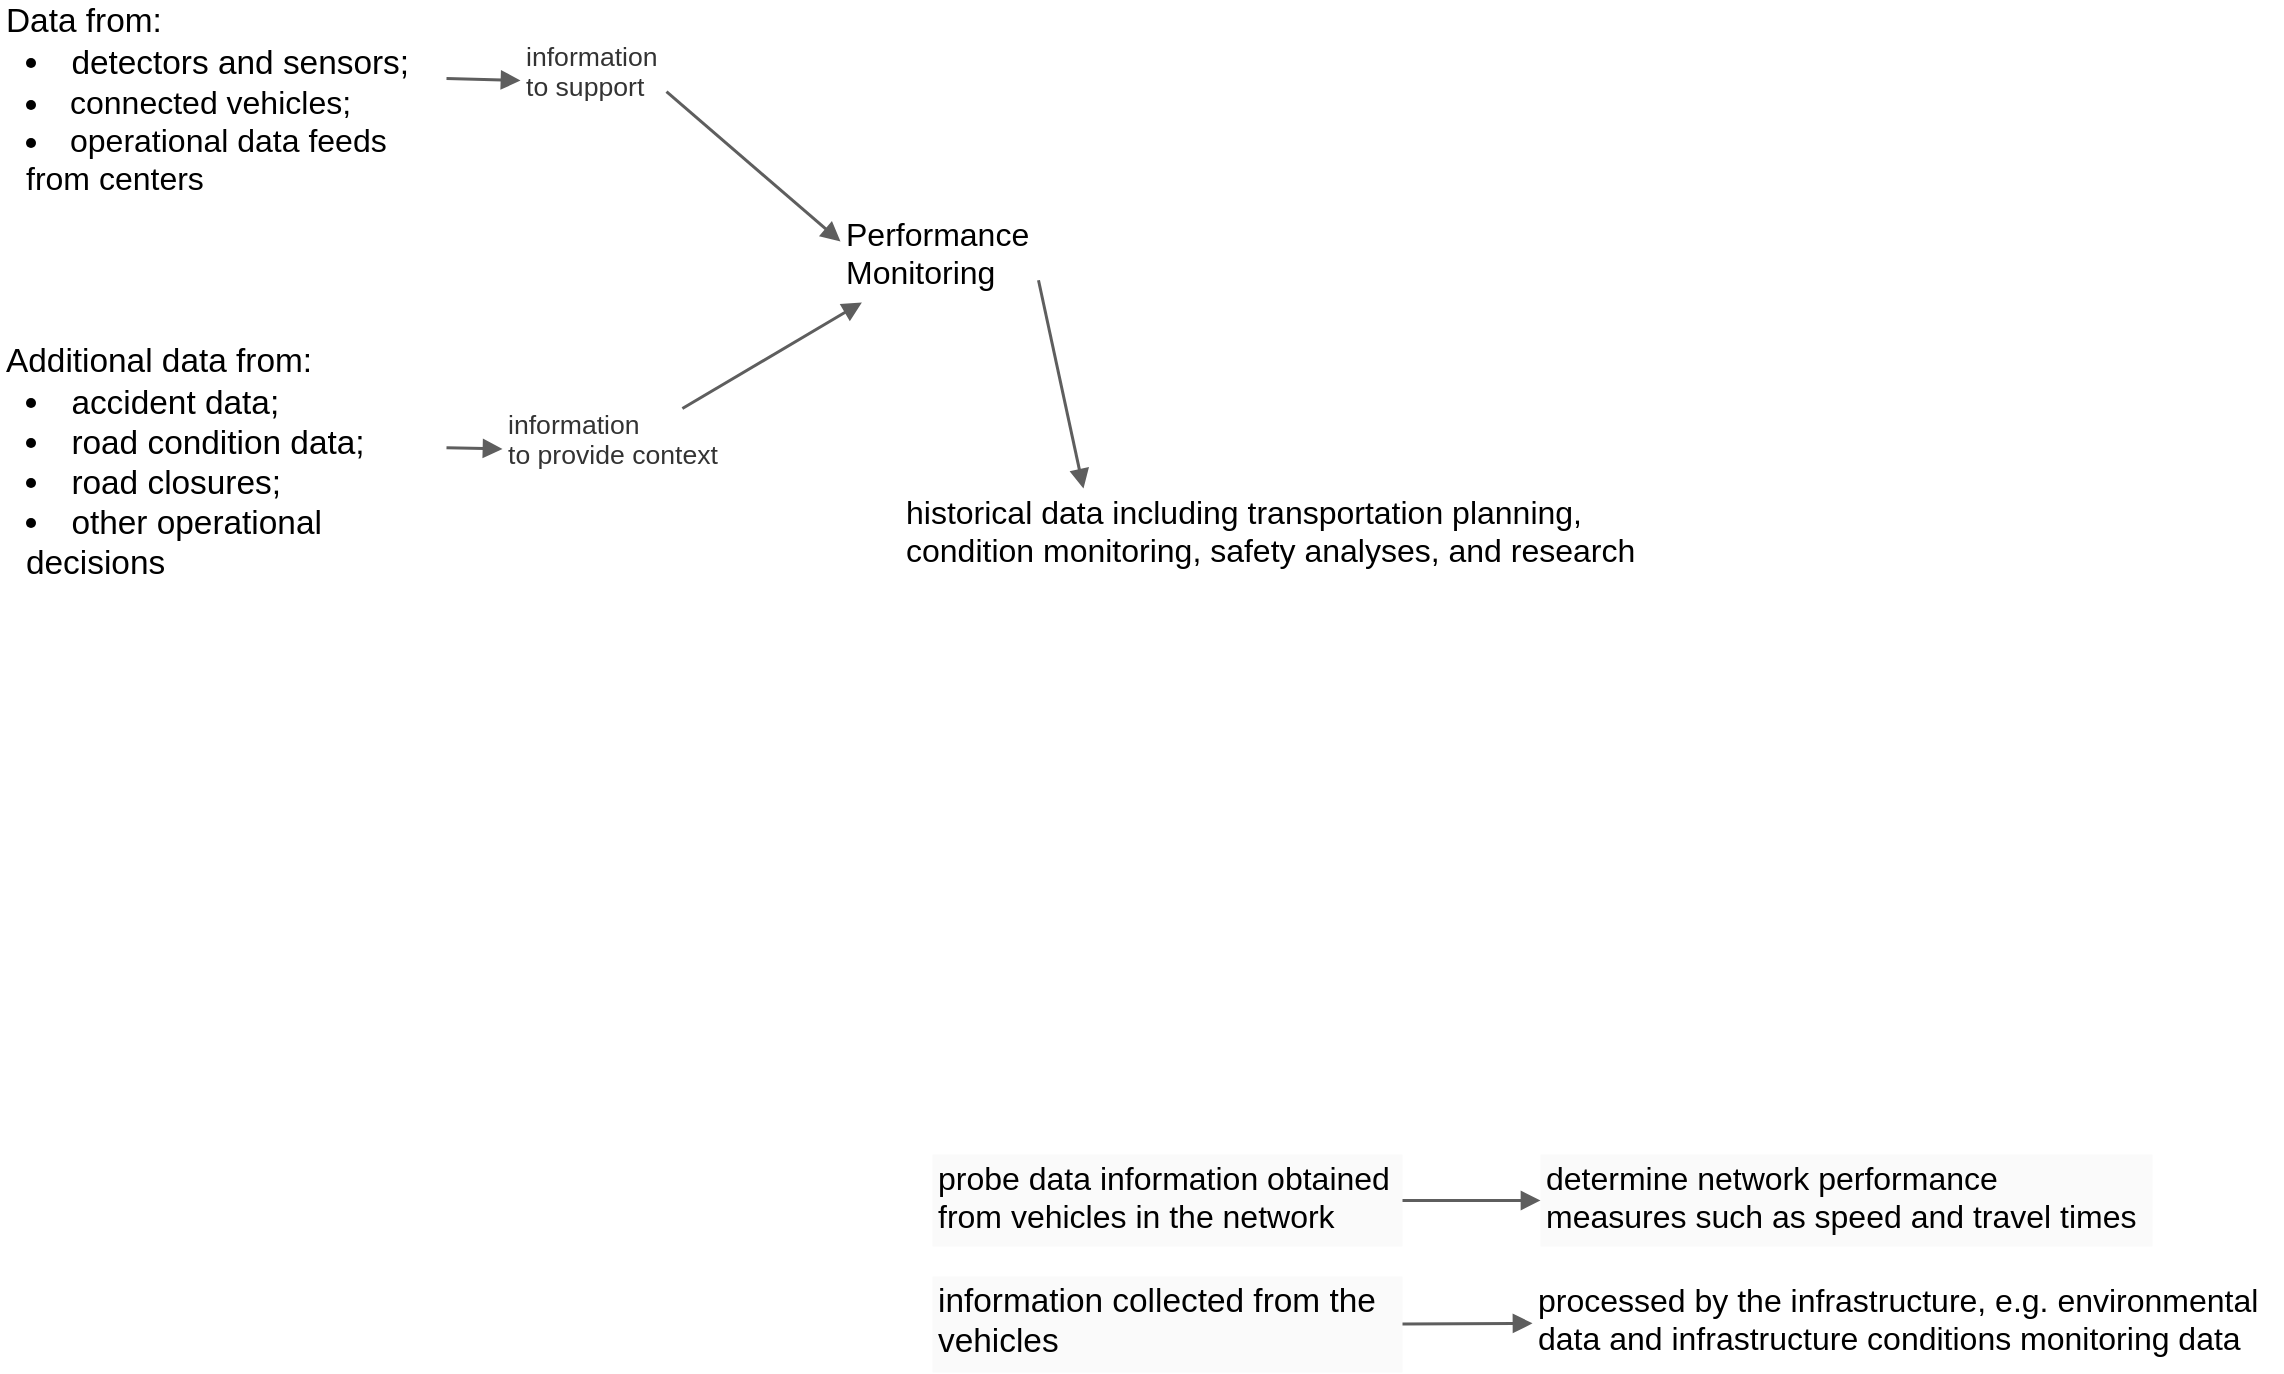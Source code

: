 <mxfile version="21.2.7" type="github">
  <diagram id="C5RBs43oDa-KdzZeNtuy" name="Page-1">
    <mxGraphModel dx="980" dy="565" grid="1" gridSize="10" guides="1" tooltips="1" connect="1" arrows="1" fold="1" page="1" pageScale="1" pageWidth="827" pageHeight="1169" math="0" shadow="0">
      <root>
        <mxCell id="WIyWlLk6GJQsqaUBKTNV-0" />
        <mxCell id="WIyWlLk6GJQsqaUBKTNV-1" parent="WIyWlLk6GJQsqaUBKTNV-0" />
        <mxCell id="7QaLDU8cvigFUDiIewAa-0" value="&lt;div style=&quot;display: flex; justify-content: flex-start; text-align: left; align-items: baseline; font-size: 0; line-height: 1.25;margin-top: -2px;&quot;&gt;&lt;span&gt;&lt;span style=&quot;font-size:16.7px;color:#000000;&quot;&gt;Data from:&#xa;&lt;/span&gt;&lt;/span&gt;&lt;/div&gt;&lt;ul style=&quot;margin: 0px; padding-left: 10px;list-style-position: inside; list-style-type:disc&quot;&gt;&lt;li style=&quot;text-align:left;color:#000000;font-size:16.7px;&quot;&gt;&lt;span style=&quot;margin-left: 0px;margin-top: -2px;&quot;&gt;&lt;span style=&quot;font-size:16.7px;color:#000000;&quot;&gt;detectors and sensors;&lt;/span&gt;&lt;/span&gt;&lt;/li&gt;&lt;li style=&quot;text-align:left;color:#000000;font-size:16px;&quot;&gt;&lt;span style=&quot;margin-left: 0px;margin-top: -2px;&quot;&gt;&lt;span style=&quot;font-size:13px;color:#000000;&quot;&gt;&lt;span style=&quot;font-size:16px;color:#000000;&quot;&gt;connected vehicles;&lt;/span&gt;&lt;/span&gt;&lt;/span&gt;&lt;/li&gt;&lt;li style=&quot;text-align:left;color:#000000;font-size:16px;&quot;&gt;&lt;span style=&quot;margin-left: 0px;margin-top: -2px;&quot;&gt;&lt;span style=&quot;font-size:16px;color:#000000;&quot;&gt;operational data feeds from centers&lt;/span&gt;&lt;/span&gt;&lt;/li&gt;&lt;/ul&gt;" style="html=1;overflow=block;blockSpacing=1;whiteSpace=wrap;fontSize=13;align=left;spacing=3.8;verticalAlign=top;strokeColor=none;fillOpacity=100;fillColor=none;strokeWidth=0;lucidId=_QgUcoLPHOwQ;" vertex="1" parent="WIyWlLk6GJQsqaUBKTNV-1">
          <mxGeometry x="50" y="190" width="223" height="105" as="geometry" />
        </mxCell>
        <mxCell id="7QaLDU8cvigFUDiIewAa-1" value="Performance&#xa;Monitoring" style="html=1;overflow=block;blockSpacing=1;whiteSpace=wrap;fontSize=16;fontColor=default;align=left;spacing=3.8;verticalAlign=top;strokeColor=none;fillOpacity=100;fillColor=none;strokeWidth=0;lucidId=rTgUIsVSYfn.;" vertex="1" parent="WIyWlLk6GJQsqaUBKTNV-1">
          <mxGeometry x="470" y="295" width="99" height="46" as="geometry" />
        </mxCell>
        <mxCell id="7QaLDU8cvigFUDiIewAa-2" value="historical data including transportation planning, condition monitoring, safety analyses, and research" style="html=1;overflow=block;blockSpacing=1;whiteSpace=wrap;fontSize=16;fontColor=default;align=left;spacing=3.8;verticalAlign=top;strokeColor=none;fillOpacity=100;fillColor=none;strokeWidth=0;lucidId=RTgU5cvCFU41;" vertex="1" parent="WIyWlLk6GJQsqaUBKTNV-1">
          <mxGeometry x="500" y="434" width="375" height="46" as="geometry" />
        </mxCell>
        <mxCell id="7QaLDU8cvigFUDiIewAa-3" value="&lt;div style=&quot;display: flex; justify-content: flex-start; text-align: left; align-items: baseline; font-size: 0; line-height: 1.25;margin-top: -2px;&quot;&gt;&lt;span&gt;&lt;span style=&quot;font-size:16.7px;color:#000000;&quot;&gt;Additional data from: &#xa;&lt;/span&gt;&lt;/span&gt;&lt;/div&gt;&lt;ul style=&quot;margin: 0px; padding-left: 10px;list-style-position: inside; list-style-type:disc&quot;&gt;&lt;li style=&quot;text-align:left;color:#000000;font-size:16.7px;&quot;&gt;&lt;span style=&quot;margin-left: 0px;margin-top: -2px;&quot;&gt;&lt;span style=&quot;font-size:16.7px;color:#000000;&quot;&gt;accident data;&lt;/span&gt;&lt;/span&gt;&lt;/li&gt;&lt;li style=&quot;text-align:left;color:#000000;font-size:16.7px;&quot;&gt;&lt;span style=&quot;margin-left: 0px;margin-top: -2px;&quot;&gt;&lt;span style=&quot;font-size:16.7px;color:#000000;&quot;&gt;road condition data;&lt;/span&gt;&lt;/span&gt;&lt;/li&gt;&lt;li style=&quot;text-align:left;color:#000000;font-size:16.7px;&quot;&gt;&lt;span style=&quot;margin-left: 0px;margin-top: -2px;&quot;&gt;&lt;span style=&quot;font-size:16.7px;color:#000000;&quot;&gt;road closures;&lt;/span&gt;&lt;/span&gt;&lt;/li&gt;&lt;li style=&quot;text-align:left;color:#000000;font-size:16.7px;&quot;&gt;&lt;span style=&quot;margin-left: 0px;margin-top: -2px;&quot;&gt;&lt;span style=&quot;font-size:16.7px;color:#000000;&quot;&gt;other operational decisions&lt;/span&gt;&lt;/span&gt;&lt;/li&gt;&lt;/ul&gt;" style="html=1;overflow=block;blockSpacing=1;whiteSpace=wrap;fontSize=13;align=left;spacing=3.8;verticalAlign=top;strokeColor=none;fillOpacity=100;fillColor=none;strokeWidth=0;lucidId=EUgUkxcItkF_;" vertex="1" parent="WIyWlLk6GJQsqaUBKTNV-1">
          <mxGeometry x="50" y="360" width="223" height="108" as="geometry" />
        </mxCell>
        <mxCell id="7QaLDU8cvigFUDiIewAa-4" value="" style="html=1;jettySize=18;whiteSpace=wrap;fontSize=13;strokeColor=#5E5E5E;strokeWidth=1.5;rounded=0;startArrow=none;endArrow=block;endFill=1;exitX=1;exitY=0.758;exitPerimeter=0;entryX=0.244;entryY=0;entryPerimeter=0;lucidId=sWgUim-EBDGg;" edge="1" parent="WIyWlLk6GJQsqaUBKTNV-1" source="7QaLDU8cvigFUDiIewAa-1" target="7QaLDU8cvigFUDiIewAa-2">
          <mxGeometry width="100" height="100" relative="1" as="geometry">
            <Array as="points" />
          </mxGeometry>
        </mxCell>
        <mxCell id="7QaLDU8cvigFUDiIewAa-5" value="" style="html=1;jettySize=18;whiteSpace=wrap;fontSize=13;strokeColor=#5E5E5E;strokeWidth=1.5;rounded=0;startArrow=none;endArrow=block;endFill=1;exitX=1;exitY=0.496;exitPerimeter=0;entryX=0;entryY=0.505;entryPerimeter=0;lucidId=xWgUzvADoMYj;" edge="1" parent="WIyWlLk6GJQsqaUBKTNV-1" source="7QaLDU8cvigFUDiIewAa-3" target="7QaLDU8cvigFUDiIewAa-10">
          <mxGeometry width="100" height="100" relative="1" as="geometry">
            <Array as="points" />
          </mxGeometry>
        </mxCell>
        <mxCell id="7QaLDU8cvigFUDiIewAa-6" value="" style="html=1;jettySize=18;whiteSpace=wrap;fontSize=13;strokeColor=#5E5E5E;strokeWidth=1.5;rounded=0;startArrow=none;endArrow=block;endFill=1;exitX=1;exitY=0.371;exitPerimeter=0;entryX=0;entryY=0.5;entryPerimeter=0;lucidId=yZgUfU.D24RM;" edge="1" parent="WIyWlLk6GJQsqaUBKTNV-1" source="7QaLDU8cvigFUDiIewAa-0" target="7QaLDU8cvigFUDiIewAa-8">
          <mxGeometry width="100" height="100" relative="1" as="geometry">
            <Array as="points" />
          </mxGeometry>
        </mxCell>
        <mxCell id="7QaLDU8cvigFUDiIewAa-7" value="probe data information obtained from vehicles in the network" style="html=1;overflow=block;blockSpacing=1;whiteSpace=wrap;fontSize=16;fontColor=default;align=left;spacing=3.8;verticalAlign=top;strokeColor=none;fillOpacity=100;fillColor=#fafafa;strokeWidth=0;lucidId=e2gUqYonG3LM;" vertex="1" parent="WIyWlLk6GJQsqaUBKTNV-1">
          <mxGeometry x="516" y="767" width="235" height="46" as="geometry" />
        </mxCell>
        <mxCell id="7QaLDU8cvigFUDiIewAa-8" value="&lt;div style=&quot;display: flex; justify-content: flex-start; text-align: left; align-items: baseline; font-size: 0; line-height: 1.25;margin-top: -2px;&quot;&gt;&lt;span&gt;&lt;span style=&quot;font-size:13.3px;color:#333333;&quot;&gt;information&#xa;&lt;/span&gt;&lt;/span&gt;&lt;/div&gt;&lt;div style=&quot;display: flex; justify-content: flex-start; text-align: left; align-items: baseline; font-size: 0; line-height: 1.25;margin-top: -2px;&quot;&gt;&lt;span&gt;&lt;span style=&quot;font-size:13.3px;color:#333333;&quot;&gt;to support&lt;/span&gt;&lt;/span&gt;&lt;/div&gt;" style="html=1;overflow=block;blockSpacing=1;whiteSpace=wrap;fontSize=13;align=left;spacing=3.8;verticalAlign=top;strokeColor=none;fillOpacity=0;fillColor=#ffffff;strokeWidth=0;lucidId=r2gUvU_KWVw2;" vertex="1" parent="WIyWlLk6GJQsqaUBKTNV-1">
          <mxGeometry x="310" y="210" width="73" height="40" as="geometry" />
        </mxCell>
        <mxCell id="7QaLDU8cvigFUDiIewAa-9" value="" style="html=1;jettySize=18;whiteSpace=wrap;fontSize=13;strokeColor=#5E5E5E;strokeWidth=1.5;rounded=0;startArrow=none;endArrow=block;endFill=1;exitX=1;exitY=0.639;exitPerimeter=0;entryX=0;entryY=0.338;entryPerimeter=0;lucidId=V2gUwx6A~95z;" edge="1" parent="WIyWlLk6GJQsqaUBKTNV-1" source="7QaLDU8cvigFUDiIewAa-8" target="7QaLDU8cvigFUDiIewAa-1">
          <mxGeometry width="100" height="100" relative="1" as="geometry">
            <Array as="points" />
          </mxGeometry>
        </mxCell>
        <mxCell id="7QaLDU8cvigFUDiIewAa-10" value="&lt;div style=&quot;display: flex; justify-content: flex-start; text-align: left; align-items: baseline; font-size: 0; line-height: 1.25;margin-top: -2px;&quot;&gt;&lt;span&gt;&lt;span style=&quot;font-size:13.3px;color:#333333;&quot;&gt;information&#xa;&lt;/span&gt;&lt;/span&gt;&lt;/div&gt;&lt;div style=&quot;display: flex; justify-content: flex-start; text-align: left; align-items: baseline; font-size: 0; line-height: 1.25;margin-top: -2px;&quot;&gt;&lt;span&gt;&lt;span style=&quot;font-size:13.3px;color:#333333;&quot;&gt;to provide context&lt;/span&gt;&lt;/span&gt;&lt;/div&gt;" style="html=1;overflow=block;blockSpacing=1;whiteSpace=wrap;fontSize=13;align=left;spacing=3.8;verticalAlign=top;strokeColor=none;fillOpacity=0;fillColor=#ffffff;strokeWidth=0;lucidId=12gUu.kQD7m7;" vertex="1" parent="WIyWlLk6GJQsqaUBKTNV-1">
          <mxGeometry x="301" y="394" width="113" height="40" as="geometry" />
        </mxCell>
        <mxCell id="7QaLDU8cvigFUDiIewAa-11" value="" style="html=1;jettySize=18;whiteSpace=wrap;fontSize=13;strokeColor=#5E5E5E;strokeWidth=1.5;rounded=0;startArrow=none;endArrow=block;endFill=1;exitX=0.796;exitY=0;exitPerimeter=0;entryX=0.108;entryY=1;entryPerimeter=0;lucidId=72gU6NpuvXQm;" edge="1" parent="WIyWlLk6GJQsqaUBKTNV-1" source="7QaLDU8cvigFUDiIewAa-10" target="7QaLDU8cvigFUDiIewAa-1">
          <mxGeometry width="100" height="100" relative="1" as="geometry">
            <Array as="points" />
          </mxGeometry>
        </mxCell>
        <mxCell id="7QaLDU8cvigFUDiIewAa-12" value="determine network performance measures such as speed and travel times" style="html=1;overflow=block;blockSpacing=1;whiteSpace=wrap;fontSize=16;fontColor=default;align=left;spacing=3.8;verticalAlign=top;strokeColor=none;fillOpacity=100;fillColor=#fafafa;strokeWidth=0;lucidId=03gUnxff-myh;" vertex="1" parent="WIyWlLk6GJQsqaUBKTNV-1">
          <mxGeometry x="820" y="767" width="306" height="46" as="geometry" />
        </mxCell>
        <mxCell id="7QaLDU8cvigFUDiIewAa-13" value="" style="html=1;jettySize=18;whiteSpace=wrap;fontSize=13;strokeColor=#5E5E5E;strokeWidth=1.5;rounded=0;startArrow=none;endArrow=block;endFill=1;exitX=1;exitY=0.5;exitPerimeter=0;entryX=0;entryY=0.5;entryPerimeter=0;lucidId=e4gU0tdIhWGQ;" edge="1" parent="WIyWlLk6GJQsqaUBKTNV-1" source="7QaLDU8cvigFUDiIewAa-7" target="7QaLDU8cvigFUDiIewAa-12">
          <mxGeometry width="100" height="100" relative="1" as="geometry">
            <Array as="points" />
          </mxGeometry>
        </mxCell>
        <mxCell id="7QaLDU8cvigFUDiIewAa-14" value="information collected from the vehicles" style="html=1;overflow=block;blockSpacing=1;whiteSpace=wrap;fontSize=16.7;fontColor=default;align=left;spacing=3.8;verticalAlign=top;strokeColor=none;fillOpacity=100;fillColor=#fafafa;strokeWidth=0;lucidId=G4gUEJNLzEh2;" vertex="1" parent="WIyWlLk6GJQsqaUBKTNV-1">
          <mxGeometry x="516" y="828" width="235" height="48" as="geometry" />
        </mxCell>
        <mxCell id="7QaLDU8cvigFUDiIewAa-15" value="processed by the infrastructure, e.g. environmental data and infrastructure conditions monitoring data" style="html=1;overflow=block;blockSpacing=1;whiteSpace=wrap;fontSize=16;fontColor=default;align=left;spacing=3.8;verticalAlign=top;strokeColor=none;fillOpacity=0;fillColor=#ffffff;strokeWidth=0;lucidId=34gU-igpAu1y;" vertex="1" parent="WIyWlLk6GJQsqaUBKTNV-1">
          <mxGeometry x="816" y="828" width="375" height="46" as="geometry" />
        </mxCell>
        <mxCell id="7QaLDU8cvigFUDiIewAa-16" value="" style="html=1;jettySize=18;whiteSpace=wrap;fontSize=13;strokeColor=#5E5E5E;strokeWidth=1.5;rounded=0;startArrow=none;endArrow=block;endFill=1;exitX=1;exitY=0.495;exitPerimeter=0;entryX=0;entryY=0.509;entryPerimeter=0;lucidId=_4gUNslse3HC;" edge="1" parent="WIyWlLk6GJQsqaUBKTNV-1" source="7QaLDU8cvigFUDiIewAa-14" target="7QaLDU8cvigFUDiIewAa-15">
          <mxGeometry width="100" height="100" relative="1" as="geometry">
            <Array as="points" />
          </mxGeometry>
        </mxCell>
      </root>
    </mxGraphModel>
  </diagram>
</mxfile>
